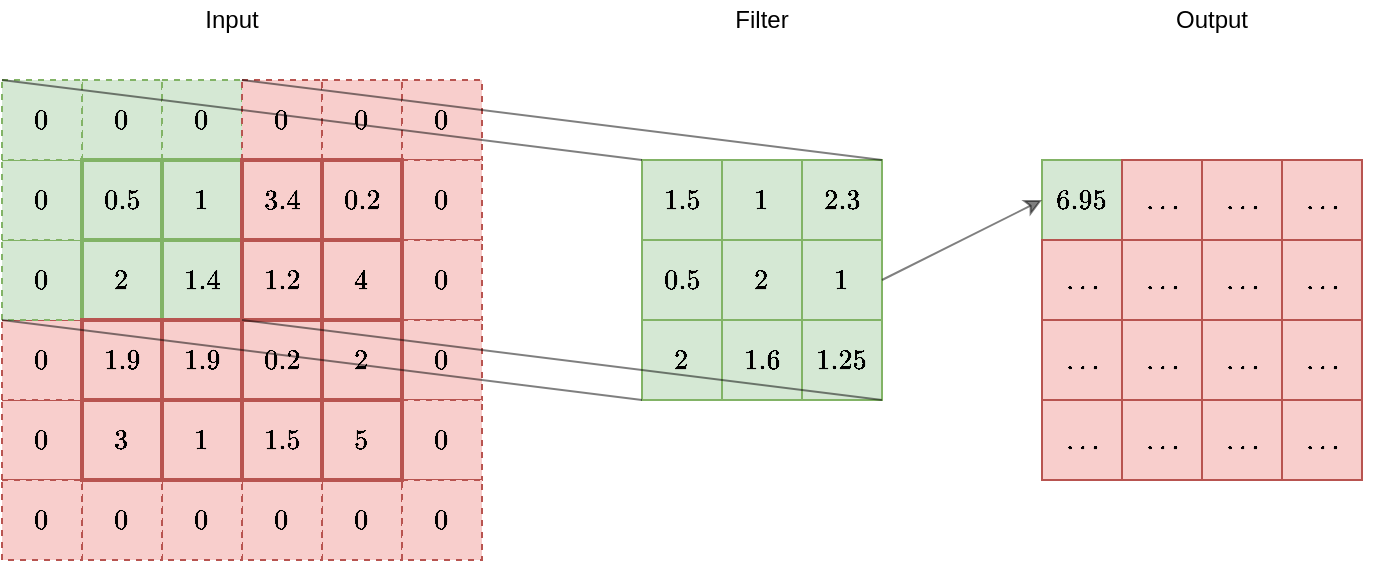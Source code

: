 <mxfile version="14.5.1" type="device"><diagram id="0gzOsdK6-N_hi90grBy7" name="Page-1"><mxGraphModel dx="1185" dy="718" grid="1" gridSize="10" guides="1" tooltips="1" connect="1" arrows="1" fold="1" page="1" pageScale="1" pageWidth="850" pageHeight="1100" math="1" shadow="0"><root><mxCell id="0"/><mxCell id="1" parent="0"/><mxCell id="tgP7dFAn84swEeBF1rCg-143" value="0.5" style="rounded=0;whiteSpace=wrap;html=1;strokeColor=#82b366;strokeWidth=2;fillColor=#d5e8d4;" vertex="1" parent="1"><mxGeometry x="80" y="120" width="40" height="40" as="geometry"/></mxCell><mxCell id="tgP7dFAn84swEeBF1rCg-144" value="2" style="rounded=0;whiteSpace=wrap;html=1;strokeColor=#82b366;strokeWidth=2;fillColor=#d5e8d4;" vertex="1" parent="1"><mxGeometry x="120" y="120" width="40" height="40" as="geometry"/></mxCell><mxCell id="tgP7dFAn84swEeBF1rCg-145" value="1" style="rounded=0;whiteSpace=wrap;html=1;strokeColor=#b85450;strokeWidth=2;fillColor=#f8cecc;" vertex="1" parent="1"><mxGeometry x="160" y="120" width="40" height="40" as="geometry"/></mxCell><mxCell id="tgP7dFAn84swEeBF1rCg-146" value="2.3" style="rounded=0;whiteSpace=wrap;html=1;strokeColor=#b85450;strokeWidth=2;fillColor=#f8cecc;" vertex="1" parent="1"><mxGeometry x="200" y="120" width="40" height="40" as="geometry"/></mxCell><mxCell id="tgP7dFAn84swEeBF1rCg-148" value="3" style="rounded=0;whiteSpace=wrap;html=1;strokeColor=#82b366;strokeWidth=2;fillColor=#d5e8d4;glass=0;sketch=0;shadow=0;" vertex="1" parent="1"><mxGeometry x="80" y="160" width="40" height="40" as="geometry"/></mxCell><mxCell id="tgP7dFAn84swEeBF1rCg-149" value="$$1.4$$" style="rounded=0;whiteSpace=wrap;html=1;strokeColor=#82b366;strokeWidth=2;fillColor=#d5e8d4;" vertex="1" parent="1"><mxGeometry x="120" y="160" width="40" height="40" as="geometry"/></mxCell><mxCell id="tgP7dFAn84swEeBF1rCg-150" value="$$1.2$$" style="rounded=0;whiteSpace=wrap;html=1;strokeColor=#b85450;strokeWidth=2;fillColor=#f8cecc;" vertex="1" parent="1"><mxGeometry x="160" y="160" width="40" height="40" as="geometry"/></mxCell><mxCell id="tgP7dFAn84swEeBF1rCg-151" value="4" style="rounded=0;whiteSpace=wrap;html=1;strokeColor=#b85450;strokeWidth=2;fillColor=#f8cecc;" vertex="1" parent="1"><mxGeometry x="200" y="160" width="40" height="40" as="geometry"/></mxCell><mxCell id="tgP7dFAn84swEeBF1rCg-153" value="1.3" style="rounded=0;whiteSpace=wrap;html=1;strokeColor=#b85450;strokeWidth=2;fillColor=#f8cecc;" vertex="1" parent="1"><mxGeometry x="80" y="200" width="40" height="40" as="geometry"/></mxCell><mxCell id="tgP7dFAn84swEeBF1rCg-154" value="$$1.9$$" style="rounded=0;whiteSpace=wrap;html=1;strokeColor=#b85450;strokeWidth=2;fillColor=#f8cecc;" vertex="1" parent="1"><mxGeometry x="120" y="200" width="40" height="40" as="geometry"/></mxCell><mxCell id="tgP7dFAn84swEeBF1rCg-155" value="$$0.2$$" style="rounded=0;whiteSpace=wrap;html=1;strokeColor=#b85450;strokeWidth=2;fillColor=#f8cecc;" vertex="1" parent="1"><mxGeometry x="160" y="200" width="40" height="40" as="geometry"/></mxCell><mxCell id="tgP7dFAn84swEeBF1rCg-156" value="0.3" style="rounded=0;whiteSpace=wrap;html=1;strokeColor=#b85450;strokeWidth=2;fillColor=#f8cecc;" vertex="1" parent="1"><mxGeometry x="200" y="200" width="40" height="40" as="geometry"/></mxCell><mxCell id="tgP7dFAn84swEeBF1rCg-158" value="1" style="rounded=0;whiteSpace=wrap;html=1;strokeColor=#b85450;strokeWidth=2;fillColor=#f8cecc;" vertex="1" parent="1"><mxGeometry x="80" y="240" width="40" height="40" as="geometry"/></mxCell><mxCell id="tgP7dFAn84swEeBF1rCg-159" value="2.5" style="rounded=0;whiteSpace=wrap;html=1;strokeColor=#b85450;strokeWidth=2;fillColor=#f8cecc;" vertex="1" parent="1"><mxGeometry x="120" y="240" width="40" height="40" as="geometry"/></mxCell><mxCell id="tgP7dFAn84swEeBF1rCg-160" value="3.25" style="rounded=0;whiteSpace=wrap;html=1;strokeColor=#b85450;strokeWidth=2;fillColor=#f8cecc;" vertex="1" parent="1"><mxGeometry x="160" y="240" width="40" height="40" as="geometry"/></mxCell><mxCell id="tgP7dFAn84swEeBF1rCg-161" value="5" style="rounded=0;whiteSpace=wrap;html=1;strokeColor=#b85450;strokeWidth=2;fillColor=#f8cecc;" vertex="1" parent="1"><mxGeometry x="200" y="240" width="40" height="40" as="geometry"/></mxCell><mxCell id="tgP7dFAn84swEeBF1rCg-168" value="0.25" style="rounded=0;whiteSpace=wrap;html=1;strokeColor=#82b366;strokeWidth=1;fillColor=#d5e8d4;" vertex="1" parent="1"><mxGeometry x="361" y="120" width="40" height="40" as="geometry"/></mxCell><mxCell id="tgP7dFAn84swEeBF1rCg-169" value="$$1$$" style="rounded=0;whiteSpace=wrap;html=1;strokeColor=#82b366;strokeWidth=1;fillColor=#d5e8d4;" vertex="1" parent="1"><mxGeometry x="400" y="120" width="40" height="40" as="geometry"/></mxCell><mxCell id="tgP7dFAn84swEeBF1rCg-170" value="$$0.5$$" style="rounded=0;whiteSpace=wrap;html=1;strokeColor=#82b366;strokeWidth=1;fillColor=#d5e8d4;" vertex="1" parent="1"><mxGeometry x="360" y="160" width="40" height="40" as="geometry"/></mxCell><mxCell id="tgP7dFAn84swEeBF1rCg-171" value="$$2$$" style="rounded=0;whiteSpace=wrap;html=1;strokeColor=#82b366;strokeWidth=1;fillColor=#d5e8d4;" vertex="1" parent="1"><mxGeometry x="400" y="160" width="40" height="40" as="geometry"/></mxCell><mxCell id="tgP7dFAn84swEeBF1rCg-197" value="$$6.95$$" style="rounded=0;whiteSpace=wrap;html=1;strokeColor=#82b366;strokeWidth=1;fillColor=#d5e8d4;" vertex="1" parent="1"><mxGeometry x="560" y="120" width="40" height="40" as="geometry"/></mxCell><mxCell id="tgP7dFAn84swEeBF1rCg-198" value="&#10;&#10;&lt;span style=&quot;color: rgb(0, 0, 0); font-family: helvetica; font-size: 12px; font-style: normal; font-weight: 400; letter-spacing: normal; text-align: center; text-indent: 0px; text-transform: none; word-spacing: 0px; background-color: rgb(248, 249, 250); display: inline; float: none;&quot;&gt;$$\dots$$&lt;/span&gt;&#10;&#10;" style="rounded=0;whiteSpace=wrap;html=1;strokeColor=#b85450;strokeWidth=1;fillColor=#f8cecc;" vertex="1" parent="1"><mxGeometry x="600" y="120" width="40" height="40" as="geometry"/></mxCell><mxCell id="tgP7dFAn84swEeBF1rCg-199" value="&#10;&#10;&lt;span style=&quot;color: rgb(0, 0, 0); font-family: helvetica; font-size: 12px; font-style: normal; font-weight: 400; letter-spacing: normal; text-align: center; text-indent: 0px; text-transform: none; word-spacing: 0px; background-color: rgb(248, 249, 250); display: inline; float: none;&quot;&gt;$$\dots$$&lt;/span&gt;&#10;&#10;" style="rounded=0;whiteSpace=wrap;html=1;strokeColor=#b85450;strokeWidth=1;fillColor=#f8cecc;" vertex="1" parent="1"><mxGeometry x="640" y="120" width="40" height="40" as="geometry"/></mxCell><mxCell id="tgP7dFAn84swEeBF1rCg-200" value="&#10;&#10;&lt;span style=&quot;color: rgb(0, 0, 0); font-family: helvetica; font-size: 12px; font-style: normal; font-weight: 400; letter-spacing: normal; text-align: center; text-indent: 0px; text-transform: none; word-spacing: 0px; background-color: rgb(248, 249, 250); display: inline; float: none;&quot;&gt;$$\dots$$&lt;/span&gt;&#10;&#10;" style="rounded=0;whiteSpace=wrap;html=1;strokeColor=#b85450;strokeWidth=1;fillColor=#f8cecc;" vertex="1" parent="1"><mxGeometry x="680" y="120" width="40" height="40" as="geometry"/></mxCell><mxCell id="tgP7dFAn84swEeBF1rCg-201" value="" style="rounded=0;whiteSpace=wrap;html=1;strokeColor=#b85450;strokeWidth=1;fillColor=#f8cecc;" vertex="1" parent="1"><mxGeometry x="560" y="160" width="40" height="40" as="geometry"/></mxCell><mxCell id="tgP7dFAn84swEeBF1rCg-202" value="&#10;&#10;&lt;span style=&quot;color: rgb(0, 0, 0); font-family: helvetica; font-size: 12px; font-style: normal; font-weight: 400; letter-spacing: normal; text-align: center; text-indent: 0px; text-transform: none; word-spacing: 0px; background-color: rgb(248, 249, 250); display: inline; float: none;&quot;&gt;$$\dots$$&lt;/span&gt;&#10;&#10;" style="rounded=0;whiteSpace=wrap;html=1;strokeColor=#b85450;strokeWidth=1;fillColor=#f8cecc;" vertex="1" parent="1"><mxGeometry x="600" y="160" width="40" height="40" as="geometry"/></mxCell><mxCell id="tgP7dFAn84swEeBF1rCg-203" value="&#10;&#10;&lt;span style=&quot;color: rgb(0, 0, 0); font-family: helvetica; font-size: 12px; font-style: normal; font-weight: 400; letter-spacing: normal; text-align: center; text-indent: 0px; text-transform: none; word-spacing: 0px; background-color: rgb(248, 249, 250); display: inline; float: none;&quot;&gt;$$\dots$$&lt;/span&gt;&#10;&#10;" style="rounded=0;whiteSpace=wrap;html=1;strokeColor=#b85450;strokeWidth=1;fillColor=#f8cecc;" vertex="1" parent="1"><mxGeometry x="640" y="160" width="40" height="40" as="geometry"/></mxCell><mxCell id="tgP7dFAn84swEeBF1rCg-204" value="&#10;&#10;&lt;span style=&quot;color: rgb(0, 0, 0); font-family: helvetica; font-size: 12px; font-style: normal; font-weight: 400; letter-spacing: normal; text-align: center; text-indent: 0px; text-transform: none; word-spacing: 0px; background-color: rgb(248, 249, 250); display: inline; float: none;&quot;&gt;$$\dots$$&lt;/span&gt;&#10;&#10;" style="rounded=0;whiteSpace=wrap;html=1;strokeColor=#b85450;strokeWidth=1;fillColor=#f8cecc;" vertex="1" parent="1"><mxGeometry x="680" y="160" width="40" height="40" as="geometry"/></mxCell><mxCell id="tgP7dFAn84swEeBF1rCg-205" value="&#10;&#10;&lt;span style=&quot;color: rgb(0, 0, 0); font-family: helvetica; font-size: 12px; font-style: normal; font-weight: 400; letter-spacing: normal; text-align: center; text-indent: 0px; text-transform: none; word-spacing: 0px; background-color: rgb(248, 249, 250); display: inline; float: none;&quot;&gt;$$\dots$$&lt;/span&gt;&#10;&#10;" style="rounded=0;whiteSpace=wrap;html=1;strokeColor=#b85450;strokeWidth=1;fillColor=#f8cecc;" vertex="1" parent="1"><mxGeometry x="560" y="200" width="40" height="40" as="geometry"/></mxCell><mxCell id="tgP7dFAn84swEeBF1rCg-206" value="&#10;&#10;&lt;span style=&quot;color: rgb(0, 0, 0); font-family: helvetica; font-size: 12px; font-style: normal; font-weight: 400; letter-spacing: normal; text-align: center; text-indent: 0px; text-transform: none; word-spacing: 0px; background-color: rgb(248, 249, 250); display: inline; float: none;&quot;&gt;$$\dots$$&lt;/span&gt;&#10;&#10;" style="rounded=0;whiteSpace=wrap;html=1;strokeColor=#b85450;strokeWidth=1;fillColor=#f8cecc;" vertex="1" parent="1"><mxGeometry x="600" y="200" width="40" height="40" as="geometry"/></mxCell><mxCell id="tgP7dFAn84swEeBF1rCg-207" value="&#10;&#10;&lt;span style=&quot;color: rgb(0, 0, 0); font-family: helvetica; font-size: 12px; font-style: normal; font-weight: 400; letter-spacing: normal; text-align: center; text-indent: 0px; text-transform: none; word-spacing: 0px; background-color: rgb(248, 249, 250); display: inline; float: none;&quot;&gt;$$\dots$$&lt;/span&gt;&#10;&#10;" style="rounded=0;whiteSpace=wrap;html=1;strokeColor=#b85450;strokeWidth=1;fillColor=#f8cecc;" vertex="1" parent="1"><mxGeometry x="640" y="200" width="40" height="40" as="geometry"/></mxCell><mxCell id="tgP7dFAn84swEeBF1rCg-208" value="&#10;&#10;&lt;span style=&quot;color: rgb(0, 0, 0); font-family: helvetica; font-size: 12px; font-style: normal; font-weight: 400; letter-spacing: normal; text-align: center; text-indent: 0px; text-transform: none; word-spacing: 0px; background-color: rgb(248, 249, 250); display: inline; float: none;&quot;&gt;$$\dots$$&lt;/span&gt;&#10;&#10;" style="rounded=0;whiteSpace=wrap;html=1;strokeColor=#b85450;strokeWidth=1;fillColor=#f8cecc;" vertex="1" parent="1"><mxGeometry x="680" y="200" width="40" height="40" as="geometry"/></mxCell><mxCell id="tgP7dFAn84swEeBF1rCg-209" value="$$\dots$$" style="rounded=0;whiteSpace=wrap;html=1;strokeColor=#b85450;strokeWidth=1;fillColor=#f8cecc;" vertex="1" parent="1"><mxGeometry x="560" y="240" width="40" height="40" as="geometry"/></mxCell><mxCell id="tgP7dFAn84swEeBF1rCg-210" value="&#10;&#10;&lt;span style=&quot;color: rgb(0, 0, 0); font-family: helvetica; font-size: 12px; font-style: normal; font-weight: 400; letter-spacing: normal; text-align: center; text-indent: 0px; text-transform: none; word-spacing: 0px; background-color: rgb(248, 249, 250); display: inline; float: none;&quot;&gt;$$\dots$$&lt;/span&gt;&#10;&#10;" style="rounded=0;whiteSpace=wrap;html=1;strokeColor=#b85450;strokeWidth=1;fillColor=#f8cecc;" vertex="1" parent="1"><mxGeometry x="600" y="240" width="40" height="40" as="geometry"/></mxCell><mxCell id="tgP7dFAn84swEeBF1rCg-211" value="&#10;&#10;&lt;span style=&quot;color: rgb(0, 0, 0); font-family: helvetica; font-size: 12px; font-style: normal; font-weight: 400; letter-spacing: normal; text-align: center; text-indent: 0px; text-transform: none; word-spacing: 0px; background-color: rgb(248, 249, 250); display: inline; float: none;&quot;&gt;$$\dots$$&lt;/span&gt;&#10;&#10;" style="rounded=0;whiteSpace=wrap;html=1;strokeColor=#b85450;strokeWidth=1;fillColor=#f8cecc;" vertex="1" parent="1"><mxGeometry x="640" y="240" width="40" height="40" as="geometry"/></mxCell><mxCell id="tgP7dFAn84swEeBF1rCg-212" value="&#10;&#10;&lt;span style=&quot;color: rgb(0, 0, 0); font-family: helvetica; font-size: 12px; font-style: normal; font-weight: 400; letter-spacing: normal; text-align: center; text-indent: 0px; text-transform: none; word-spacing: 0px; background-color: rgb(248, 249, 250); display: inline; float: none;&quot;&gt;$$\dots$$&lt;/span&gt;&#10;&#10;" style="rounded=0;whiteSpace=wrap;html=1;strokeColor=#b85450;strokeWidth=1;fillColor=#f8cecc;" vertex="1" parent="1"><mxGeometry x="680" y="240" width="40" height="40" as="geometry"/></mxCell><mxCell id="tgP7dFAn84swEeBF1rCg-213" value="$$0$$" style="whiteSpace=wrap;html=1;aspect=fixed;strokeColor=#82b366;strokeWidth=1;dashed=1;fillColor=#d5e8d4;" vertex="1" parent="1"><mxGeometry x="80" y="80" width="40" height="40" as="geometry"/></mxCell><mxCell id="tgP7dFAn84swEeBF1rCg-214" value="$$0$$" style="whiteSpace=wrap;html=1;aspect=fixed;strokeColor=#82b366;strokeWidth=1;dashed=1;fillColor=#d5e8d4;" vertex="1" parent="1"><mxGeometry x="120" y="80" width="40" height="40" as="geometry"/></mxCell><mxCell id="tgP7dFAn84swEeBF1rCg-215" value="$$0$$" style="whiteSpace=wrap;html=1;aspect=fixed;strokeColor=#b85450;strokeWidth=1;dashed=1;fillColor=#f8cecc;" vertex="1" parent="1"><mxGeometry x="160" y="80" width="40" height="40" as="geometry"/></mxCell><mxCell id="tgP7dFAn84swEeBF1rCg-216" value="$$0$$" style="whiteSpace=wrap;html=1;aspect=fixed;strokeColor=#b85450;strokeWidth=1;dashed=1;fillColor=#f8cecc;" vertex="1" parent="1"><mxGeometry x="200" y="80" width="40" height="40" as="geometry"/></mxCell><mxCell id="tgP7dFAn84swEeBF1rCg-217" value="$$0$$" style="whiteSpace=wrap;html=1;aspect=fixed;strokeColor=#b85450;strokeWidth=1;dashed=1;fillColor=#f8cecc;" vertex="1" parent="1"><mxGeometry x="240" y="80" width="40" height="40" as="geometry"/></mxCell><mxCell id="tgP7dFAn84swEeBF1rCg-218" value="$$0$$" style="whiteSpace=wrap;html=1;aspect=fixed;strokeColor=#b85450;strokeWidth=1;dashed=1;fillColor=#f8cecc;" vertex="1" parent="1"><mxGeometry x="240" y="120" width="40" height="40" as="geometry"/></mxCell><mxCell id="tgP7dFAn84swEeBF1rCg-219" value="$$0$$" style="whiteSpace=wrap;html=1;aspect=fixed;strokeColor=#b85450;strokeWidth=1;dashed=1;fillColor=#f8cecc;" vertex="1" parent="1"><mxGeometry x="240" y="160" width="40" height="40" as="geometry"/></mxCell><mxCell id="tgP7dFAn84swEeBF1rCg-220" value="$$0$$" style="whiteSpace=wrap;html=1;aspect=fixed;strokeColor=#b85450;strokeWidth=1;dashed=1;fillColor=#f8cecc;" vertex="1" parent="1"><mxGeometry x="240" y="200" width="40" height="40" as="geometry"/></mxCell><mxCell id="tgP7dFAn84swEeBF1rCg-221" value="$$0$$" style="whiteSpace=wrap;html=1;aspect=fixed;strokeColor=#b85450;strokeWidth=1;dashed=1;fillColor=#f8cecc;" vertex="1" parent="1"><mxGeometry x="240" y="240" width="40" height="40" as="geometry"/></mxCell><mxCell id="tgP7dFAn84swEeBF1rCg-222" value="$$0$$" style="whiteSpace=wrap;html=1;aspect=fixed;strokeColor=#b85450;strokeWidth=1;dashed=1;fillColor=#f8cecc;" vertex="1" parent="1"><mxGeometry x="200" y="280" width="40" height="40" as="geometry"/></mxCell><mxCell id="tgP7dFAn84swEeBF1rCg-223" value="$$0$$" style="whiteSpace=wrap;html=1;aspect=fixed;strokeColor=#b85450;strokeWidth=1;dashed=1;fillColor=#f8cecc;" vertex="1" parent="1"><mxGeometry x="160" y="280" width="40" height="40" as="geometry"/></mxCell><mxCell id="tgP7dFAn84swEeBF1rCg-224" value="$$0$$" style="whiteSpace=wrap;html=1;aspect=fixed;strokeColor=#b85450;strokeWidth=1;dashed=1;fillColor=#f8cecc;" vertex="1" parent="1"><mxGeometry x="120" y="280" width="40" height="40" as="geometry"/></mxCell><mxCell id="tgP7dFAn84swEeBF1rCg-225" value="$$0$$" style="whiteSpace=wrap;html=1;aspect=fixed;strokeColor=#b85450;strokeWidth=1;dashed=1;fillColor=#f8cecc;" vertex="1" parent="1"><mxGeometry x="80" y="280" width="40" height="40" as="geometry"/></mxCell><mxCell id="tgP7dFAn84swEeBF1rCg-226" value="$$0$$" style="whiteSpace=wrap;html=1;aspect=fixed;strokeColor=#b85450;strokeWidth=1;dashed=1;fillColor=#f8cecc;" vertex="1" parent="1"><mxGeometry x="40" y="240" width="40" height="40" as="geometry"/></mxCell><mxCell id="tgP7dFAn84swEeBF1rCg-227" value="$$0$$" style="whiteSpace=wrap;html=1;aspect=fixed;strokeColor=#b85450;strokeWidth=1;dashed=1;fillColor=#f8cecc;" vertex="1" parent="1"><mxGeometry x="40" y="280" width="40" height="40" as="geometry"/></mxCell><mxCell id="tgP7dFAn84swEeBF1rCg-228" value="$$0$$" style="whiteSpace=wrap;html=1;aspect=fixed;strokeColor=#b85450;strokeWidth=1;dashed=1;fillColor=#f8cecc;" vertex="1" parent="1"><mxGeometry x="40" y="200" width="40" height="40" as="geometry"/></mxCell><mxCell id="tgP7dFAn84swEeBF1rCg-229" value="$$0$$" style="whiteSpace=wrap;html=1;aspect=fixed;strokeColor=#82b366;strokeWidth=1;dashed=1;fillColor=#d5e8d4;" vertex="1" parent="1"><mxGeometry x="40" y="160" width="40" height="40" as="geometry"/></mxCell><mxCell id="tgP7dFAn84swEeBF1rCg-230" value="$$0$$" style="whiteSpace=wrap;html=1;aspect=fixed;strokeColor=#82b366;strokeWidth=1;dashed=1;fillColor=#d5e8d4;" vertex="1" parent="1"><mxGeometry x="40" y="120" width="40" height="40" as="geometry"/></mxCell><mxCell id="tgP7dFAn84swEeBF1rCg-231" value="$$0$$" style="whiteSpace=wrap;html=1;aspect=fixed;strokeColor=#82b366;strokeWidth=1;dashed=1;fillColor=#d5e8d4;" vertex="1" parent="1"><mxGeometry x="40" y="80" width="40" height="40" as="geometry"/></mxCell><mxCell id="tgP7dFAn84swEeBF1rCg-232" value="$$0$$" style="whiteSpace=wrap;html=1;aspect=fixed;strokeColor=#b85450;strokeWidth=1;dashed=1;fillColor=#f8cecc;" vertex="1" parent="1"><mxGeometry x="240" y="280" width="40" height="40" as="geometry"/></mxCell><mxCell id="tgP7dFAn84swEeBF1rCg-233" value="$$1$$" style="rounded=0;whiteSpace=wrap;html=1;strokeColor=#82b366;strokeWidth=1;fillColor=#d5e8d4;" vertex="1" parent="1"><mxGeometry x="440" y="160" width="40" height="40" as="geometry"/></mxCell><mxCell id="tgP7dFAn84swEeBF1rCg-234" value="$$1.25$$" style="rounded=0;whiteSpace=wrap;html=1;strokeColor=#82b366;strokeWidth=1;fillColor=#d5e8d4;" vertex="1" parent="1"><mxGeometry x="440" y="200" width="40" height="40" as="geometry"/></mxCell><mxCell id="tgP7dFAn84swEeBF1rCg-235" value="$$1.6$$" style="rounded=0;whiteSpace=wrap;html=1;strokeColor=#82b366;strokeWidth=1;fillColor=#d5e8d4;" vertex="1" parent="1"><mxGeometry x="400" y="200" width="40" height="40" as="geometry"/></mxCell><mxCell id="tgP7dFAn84swEeBF1rCg-236" value="$$2$$" style="rounded=0;whiteSpace=wrap;html=1;strokeColor=#82b366;strokeWidth=1;fillColor=#d5e8d4;" vertex="1" parent="1"><mxGeometry x="360" y="200" width="40" height="40" as="geometry"/></mxCell><mxCell id="tgP7dFAn84swEeBF1rCg-237" value="$$2.3$$" style="rounded=0;whiteSpace=wrap;html=1;strokeColor=#82b366;strokeWidth=1;fillColor=#d5e8d4;" vertex="1" parent="1"><mxGeometry x="440" y="120" width="40" height="40" as="geometry"/></mxCell><mxCell id="tgP7dFAn84swEeBF1rCg-242" value="" style="endArrow=classic;html=1;exitX=1;exitY=0.5;exitDx=0;exitDy=0;entryX=0;entryY=0.5;entryDx=0;entryDy=0;endFill=1;opacity=50;" edge="1" parent="1" source="tgP7dFAn84swEeBF1rCg-233" target="tgP7dFAn84swEeBF1rCg-197"><mxGeometry width="50" height="50" relative="1" as="geometry"><mxPoint x="370" y="190" as="sourcePoint"/><mxPoint x="420" y="140" as="targetPoint"/></mxGeometry></mxCell><mxCell id="tgP7dFAn84swEeBF1rCg-248" value="&#10;&#10;&lt;span style=&quot;color: rgb(0, 0, 0); font-family: helvetica; font-size: 12px; font-style: normal; font-weight: 400; letter-spacing: normal; text-align: center; text-indent: 0px; text-transform: none; word-spacing: 0px; background-color: rgb(248, 249, 250); display: inline; float: none;&quot;&gt;$$\dots$$&lt;/span&gt;&#10;&#10;" style="rounded=0;whiteSpace=wrap;html=1;strokeColor=#b85450;strokeWidth=1;fillColor=#f8cecc;" vertex="1" parent="1"><mxGeometry x="560" y="160" width="40" height="40" as="geometry"/></mxCell><mxCell id="tgP7dFAn84swEeBF1rCg-249" value="$$1.5$$" style="rounded=0;whiteSpace=wrap;html=1;strokeColor=#82b366;strokeWidth=1;fillColor=#d5e8d4;" vertex="1" parent="1"><mxGeometry x="360" y="120" width="40" height="40" as="geometry"/></mxCell><mxCell id="tgP7dFAn84swEeBF1rCg-250" value="$$5$$" style="rounded=0;whiteSpace=wrap;html=1;strokeColor=#b85450;strokeWidth=2;fillColor=#f8cecc;" vertex="1" parent="1"><mxGeometry x="200" y="240" width="40" height="40" as="geometry"/></mxCell><mxCell id="tgP7dFAn84swEeBF1rCg-251" value="$$0.5$$" style="rounded=0;whiteSpace=wrap;html=1;strokeColor=#82b366;strokeWidth=2;fillColor=#d5e8d4;" vertex="1" parent="1"><mxGeometry x="80" y="120" width="40" height="40" as="geometry"/></mxCell><mxCell id="tgP7dFAn84swEeBF1rCg-252" value="$$1.5$$" style="rounded=0;whiteSpace=wrap;html=1;strokeColor=#b85450;strokeWidth=2;fillColor=#f8cecc;" vertex="1" parent="1"><mxGeometry x="160" y="240" width="40" height="40" as="geometry"/></mxCell><mxCell id="tgP7dFAn84swEeBF1rCg-254" value="$$1$$" style="rounded=0;whiteSpace=wrap;html=1;strokeColor=#b85450;strokeWidth=2;fillColor=#f8cecc;" vertex="1" parent="1"><mxGeometry x="120" y="240" width="40" height="40" as="geometry"/></mxCell><mxCell id="tgP7dFAn84swEeBF1rCg-255" value="$$3$$" style="rounded=0;whiteSpace=wrap;html=1;strokeColor=#b85450;strokeWidth=2;fillColor=#f8cecc;" vertex="1" parent="1"><mxGeometry x="80" y="240" width="40" height="40" as="geometry"/></mxCell><mxCell id="tgP7dFAn84swEeBF1rCg-256" value="$$1$$" style="rounded=0;whiteSpace=wrap;html=1;strokeColor=#82b366;strokeWidth=2;fillColor=#d5e8d4;" vertex="1" parent="1"><mxGeometry x="120" y="120" width="40" height="40" as="geometry"/></mxCell><mxCell id="tgP7dFAn84swEeBF1rCg-257" value="$$2$$" style="rounded=0;whiteSpace=wrap;html=1;strokeColor=#82b366;strokeWidth=2;fillColor=#d5e8d4;" vertex="1" parent="1"><mxGeometry x="80" y="160" width="40" height="40" as="geometry"/></mxCell><mxCell id="tgP7dFAn84swEeBF1rCg-258" value="$$2$$" style="rounded=0;whiteSpace=wrap;html=1;strokeColor=#b85450;strokeWidth=2;fillColor=#f8cecc;" vertex="1" parent="1"><mxGeometry x="200" y="200" width="40" height="40" as="geometry"/></mxCell><mxCell id="tgP7dFAn84swEeBF1rCg-259" value="$$0.2$$" style="rounded=0;whiteSpace=wrap;html=1;strokeColor=#b85450;strokeWidth=2;fillColor=#f8cecc;" vertex="1" parent="1"><mxGeometry x="200" y="120" width="40" height="40" as="geometry"/></mxCell><mxCell id="tgP7dFAn84swEeBF1rCg-260" value="$$4$$" style="rounded=0;whiteSpace=wrap;html=1;strokeColor=#b85450;strokeWidth=2;fillColor=#f8cecc;" vertex="1" parent="1"><mxGeometry x="200" y="160" width="40" height="40" as="geometry"/></mxCell><mxCell id="tgP7dFAn84swEeBF1rCg-261" value="$$3.4$$" style="rounded=0;whiteSpace=wrap;html=1;strokeColor=#b85450;strokeWidth=2;fillColor=#f8cecc;" vertex="1" parent="1"><mxGeometry x="160" y="120" width="40" height="40" as="geometry"/></mxCell><mxCell id="tgP7dFAn84swEeBF1rCg-262" value="$$1.9$$" style="rounded=0;whiteSpace=wrap;html=1;strokeColor=#b85450;strokeWidth=2;fillColor=#f8cecc;" vertex="1" parent="1"><mxGeometry x="80" y="200" width="40" height="40" as="geometry"/></mxCell><mxCell id="tgP7dFAn84swEeBF1rCg-264" value="" style="endArrow=none;html=1;strokeWidth=1;opacity=50;exitX=0;exitY=1;exitDx=0;exitDy=0;entryX=0;entryY=0;entryDx=0;entryDy=0;" edge="1" parent="1" source="tgP7dFAn84swEeBF1rCg-236" target="tgP7dFAn84swEeBF1rCg-228"><mxGeometry width="50" height="50" relative="1" as="geometry"><mxPoint x="270" y="220" as="sourcePoint"/><mxPoint x="320" y="170" as="targetPoint"/></mxGeometry></mxCell><mxCell id="tgP7dFAn84swEeBF1rCg-265" value="" style="endArrow=none;html=1;strokeWidth=1;opacity=50;exitX=1;exitY=1;exitDx=0;exitDy=0;entryX=0;entryY=1;entryDx=0;entryDy=0;" edge="1" parent="1" source="tgP7dFAn84swEeBF1rCg-234" target="tgP7dFAn84swEeBF1rCg-150"><mxGeometry width="50" height="50" relative="1" as="geometry"><mxPoint x="270" y="220" as="sourcePoint"/><mxPoint x="320" y="170" as="targetPoint"/></mxGeometry></mxCell><mxCell id="tgP7dFAn84swEeBF1rCg-266" value="" style="endArrow=none;html=1;strokeWidth=1;opacity=50;exitX=0;exitY=0;exitDx=0;exitDy=0;entryX=0;entryY=0;entryDx=0;entryDy=0;" edge="1" parent="1" source="tgP7dFAn84swEeBF1rCg-249" target="tgP7dFAn84swEeBF1rCg-231"><mxGeometry width="50" height="50" relative="1" as="geometry"><mxPoint x="270" y="220" as="sourcePoint"/><mxPoint x="320" y="170" as="targetPoint"/></mxGeometry></mxCell><mxCell id="tgP7dFAn84swEeBF1rCg-267" value="" style="endArrow=none;html=1;strokeWidth=1;opacity=50;exitX=1;exitY=0;exitDx=0;exitDy=0;entryX=0;entryY=0;entryDx=0;entryDy=0;" edge="1" parent="1" source="tgP7dFAn84swEeBF1rCg-237" target="tgP7dFAn84swEeBF1rCg-215"><mxGeometry width="50" height="50" relative="1" as="geometry"><mxPoint x="270" y="220" as="sourcePoint"/><mxPoint x="320" y="170" as="targetPoint"/></mxGeometry></mxCell><mxCell id="tgP7dFAn84swEeBF1rCg-275" value="Input" style="text;html=1;strokeColor=none;fillColor=none;align=center;verticalAlign=middle;whiteSpace=wrap;rounded=0;shadow=0;glass=0;dashed=1;sketch=0;" vertex="1" parent="1"><mxGeometry x="100" y="40" width="110" height="20" as="geometry"/></mxCell><mxCell id="tgP7dFAn84swEeBF1rCg-276" value="Filter" style="text;html=1;strokeColor=none;fillColor=none;align=center;verticalAlign=middle;whiteSpace=wrap;rounded=0;shadow=0;glass=0;dashed=1;sketch=0;" vertex="1" parent="1"><mxGeometry x="365" y="40" width="110" height="20" as="geometry"/></mxCell><mxCell id="tgP7dFAn84swEeBF1rCg-277" value="Output" style="text;html=1;strokeColor=none;fillColor=none;align=center;verticalAlign=middle;whiteSpace=wrap;rounded=0;shadow=0;glass=0;dashed=1;sketch=0;" vertex="1" parent="1"><mxGeometry x="590" y="40" width="110" height="20" as="geometry"/></mxCell></root></mxGraphModel></diagram></mxfile>